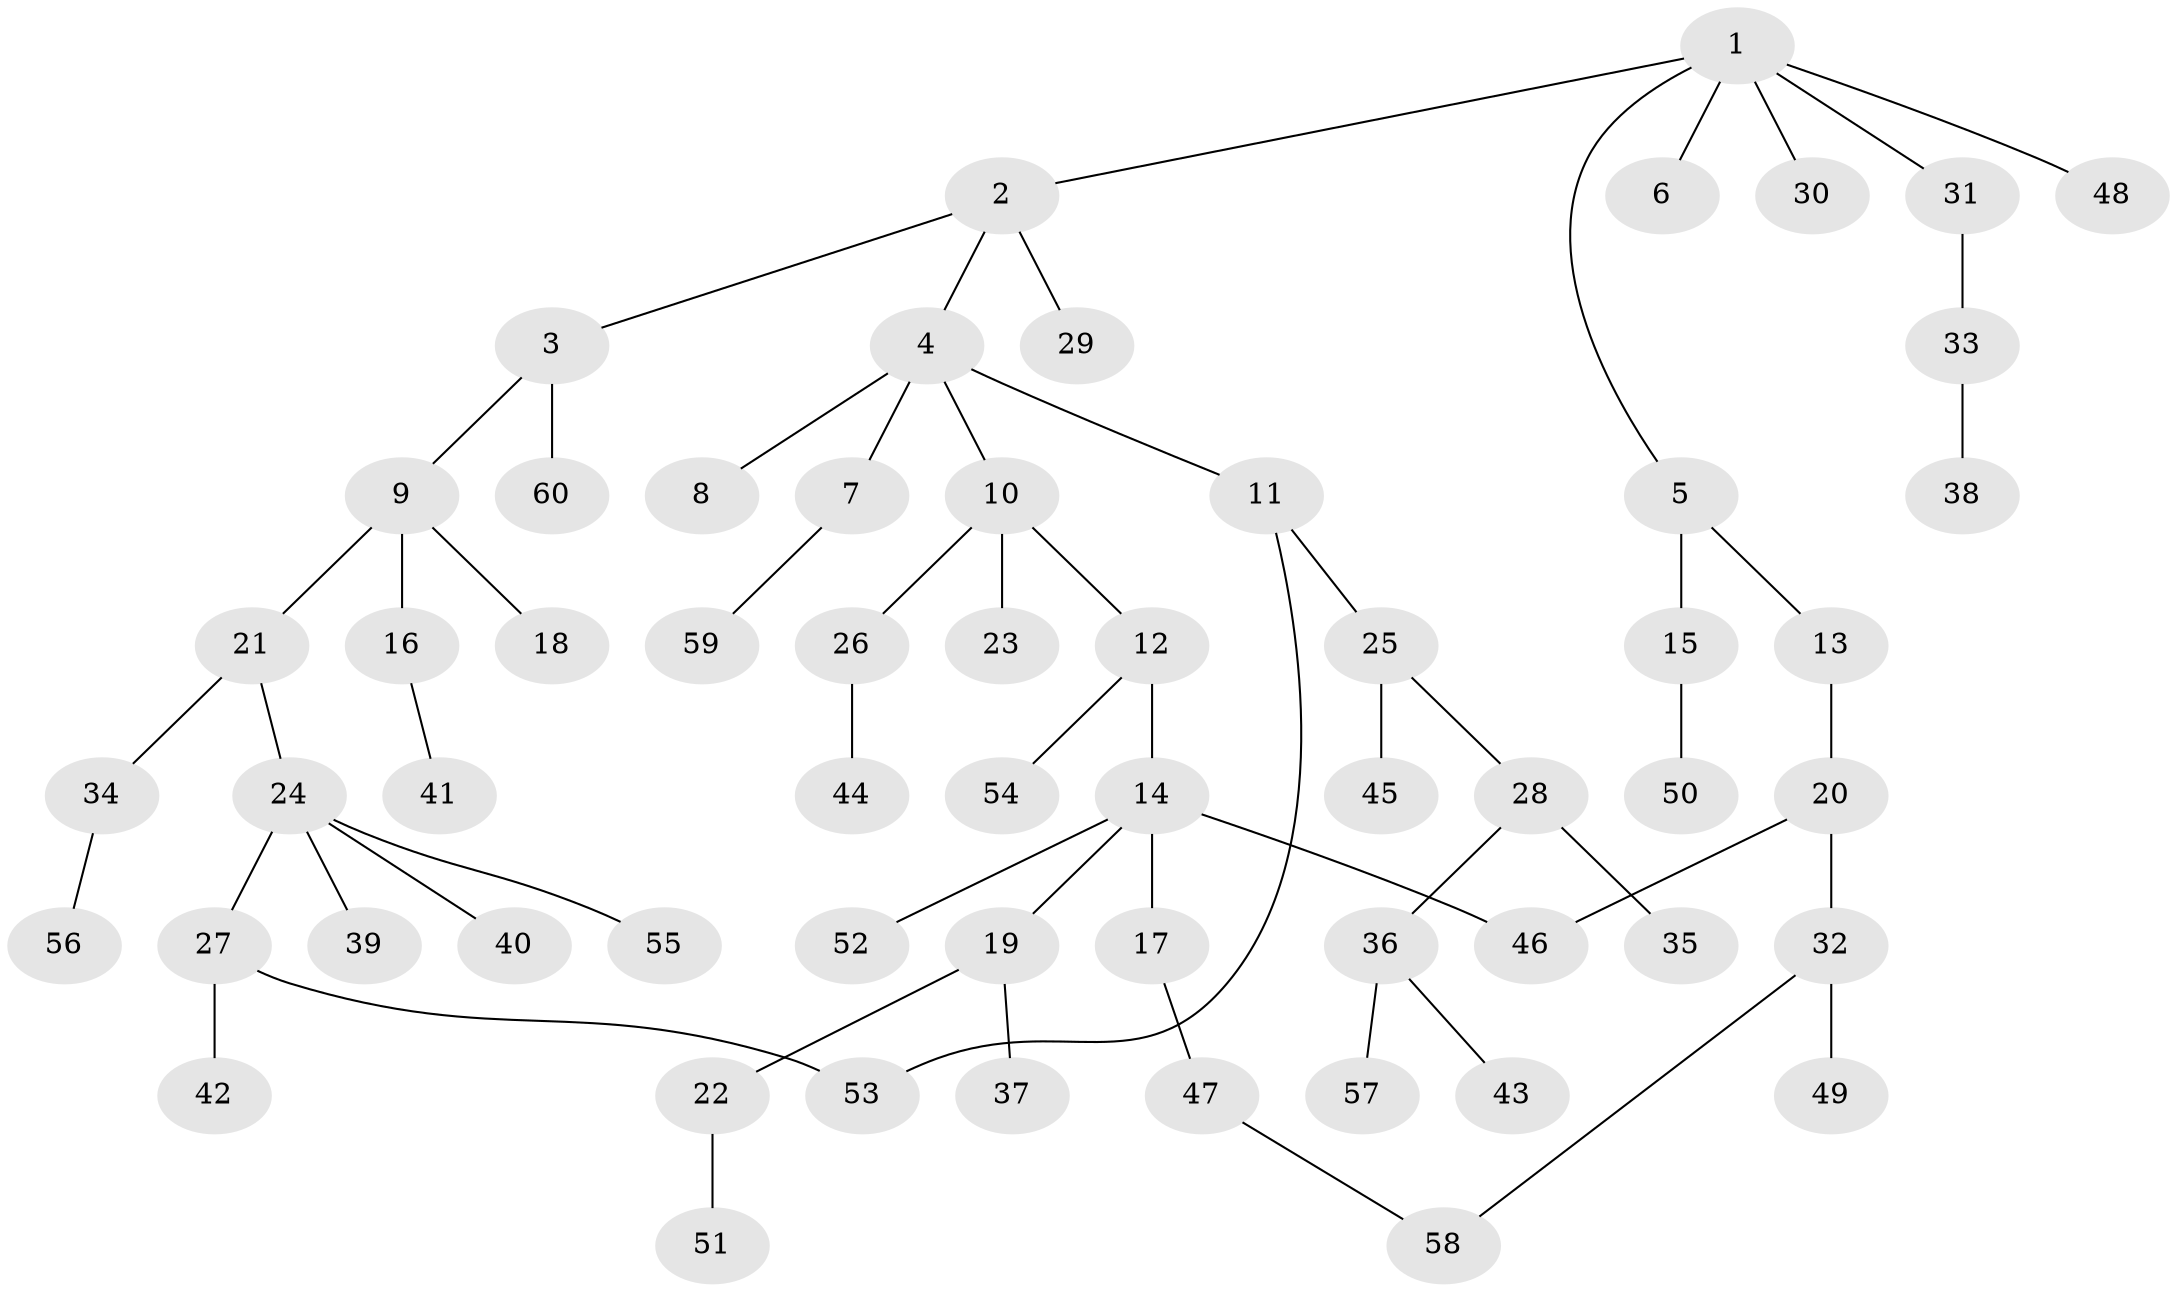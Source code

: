 // Generated by graph-tools (version 1.1) at 2025/10/02/27/25 16:10:52]
// undirected, 60 vertices, 62 edges
graph export_dot {
graph [start="1"]
  node [color=gray90,style=filled];
  1;
  2;
  3;
  4;
  5;
  6;
  7;
  8;
  9;
  10;
  11;
  12;
  13;
  14;
  15;
  16;
  17;
  18;
  19;
  20;
  21;
  22;
  23;
  24;
  25;
  26;
  27;
  28;
  29;
  30;
  31;
  32;
  33;
  34;
  35;
  36;
  37;
  38;
  39;
  40;
  41;
  42;
  43;
  44;
  45;
  46;
  47;
  48;
  49;
  50;
  51;
  52;
  53;
  54;
  55;
  56;
  57;
  58;
  59;
  60;
  1 -- 2;
  1 -- 5;
  1 -- 6;
  1 -- 30;
  1 -- 31;
  1 -- 48;
  2 -- 3;
  2 -- 4;
  2 -- 29;
  3 -- 9;
  3 -- 60;
  4 -- 7;
  4 -- 8;
  4 -- 10;
  4 -- 11;
  5 -- 13;
  5 -- 15;
  7 -- 59;
  9 -- 16;
  9 -- 18;
  9 -- 21;
  10 -- 12;
  10 -- 23;
  10 -- 26;
  11 -- 25;
  11 -- 53;
  12 -- 14;
  12 -- 54;
  13 -- 20;
  14 -- 17;
  14 -- 19;
  14 -- 52;
  14 -- 46;
  15 -- 50;
  16 -- 41;
  17 -- 47;
  19 -- 22;
  19 -- 37;
  20 -- 32;
  20 -- 46;
  21 -- 24;
  21 -- 34;
  22 -- 51;
  24 -- 27;
  24 -- 39;
  24 -- 40;
  24 -- 55;
  25 -- 28;
  25 -- 45;
  26 -- 44;
  27 -- 42;
  27 -- 53;
  28 -- 35;
  28 -- 36;
  31 -- 33;
  32 -- 49;
  32 -- 58;
  33 -- 38;
  34 -- 56;
  36 -- 43;
  36 -- 57;
  47 -- 58;
}
